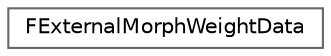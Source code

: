 digraph "Graphical Class Hierarchy"
{
 // INTERACTIVE_SVG=YES
 // LATEX_PDF_SIZE
  bgcolor="transparent";
  edge [fontname=Helvetica,fontsize=10,labelfontname=Helvetica,labelfontsize=10];
  node [fontname=Helvetica,fontsize=10,shape=box,height=0.2,width=0.4];
  rankdir="LR";
  Node0 [id="Node000000",label="FExternalMorphWeightData",height=0.2,width=0.4,color="grey40", fillcolor="white", style="filled",URL="$d5/dc8/structFExternalMorphWeightData.html",tooltip="The morph target weight data for all external morph target sets."];
}
